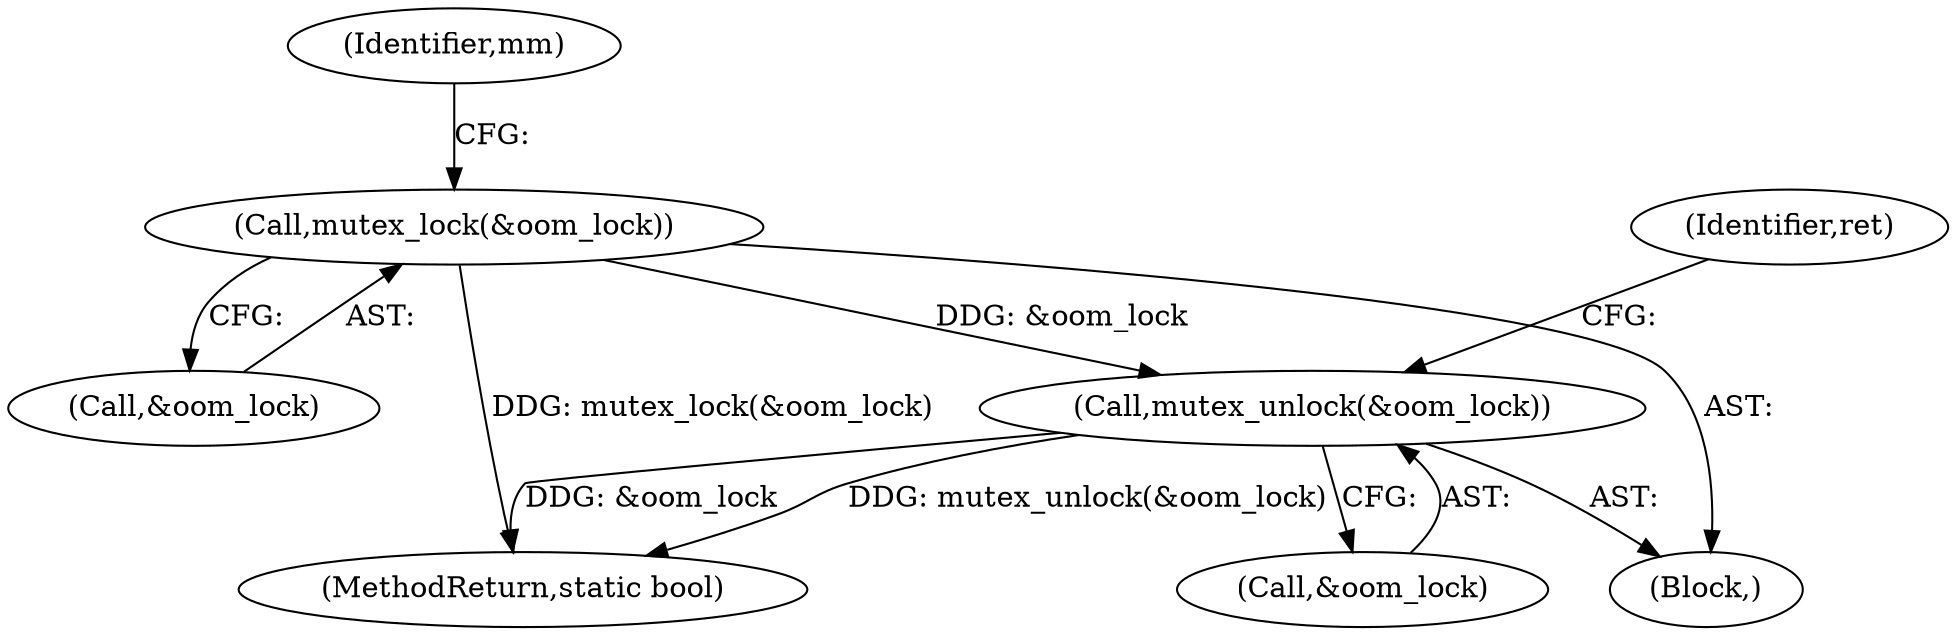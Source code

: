 digraph "0_linux_687cb0884a714ff484d038e9190edc874edcf146@API" {
"1000262" [label="(Call,mutex_unlock(&oom_lock))"];
"1000115" [label="(Call,mutex_lock(&oom_lock))"];
"1000115" [label="(Call,mutex_lock(&oom_lock))"];
"1000123" [label="(Identifier,mm)"];
"1000108" [label="(Block,)"];
"1000267" [label="(MethodReturn,static bool)"];
"1000266" [label="(Identifier,ret)"];
"1000116" [label="(Call,&oom_lock)"];
"1000263" [label="(Call,&oom_lock)"];
"1000262" [label="(Call,mutex_unlock(&oom_lock))"];
"1000262" -> "1000108"  [label="AST: "];
"1000262" -> "1000263"  [label="CFG: "];
"1000263" -> "1000262"  [label="AST: "];
"1000266" -> "1000262"  [label="CFG: "];
"1000262" -> "1000267"  [label="DDG: &oom_lock"];
"1000262" -> "1000267"  [label="DDG: mutex_unlock(&oom_lock)"];
"1000115" -> "1000262"  [label="DDG: &oom_lock"];
"1000115" -> "1000108"  [label="AST: "];
"1000115" -> "1000116"  [label="CFG: "];
"1000116" -> "1000115"  [label="AST: "];
"1000123" -> "1000115"  [label="CFG: "];
"1000115" -> "1000267"  [label="DDG: mutex_lock(&oom_lock)"];
}
